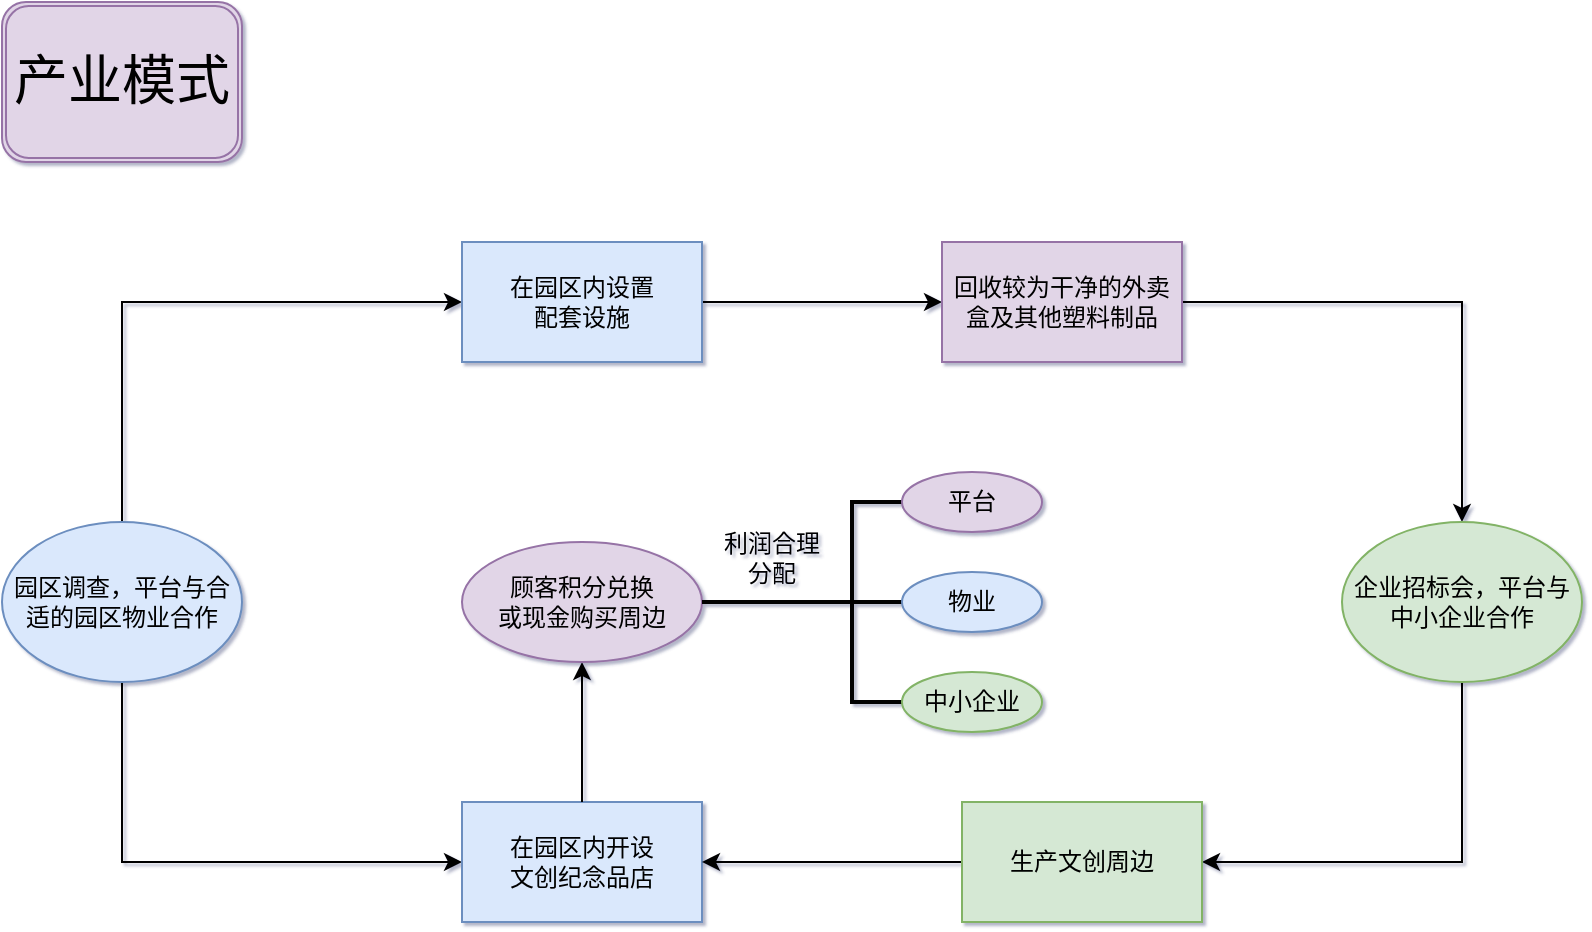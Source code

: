 <mxfile pages="1" version="11.2.4" type="github"><diagram id="Q_YM4gkHxdC8QlBH8kZO" name="第 1 页"><mxGraphModel dx="1955" dy="1088" grid="1" gridSize="10" guides="1" tooltips="1" connect="0" arrows="1" fold="1" page="1" pageScale="1" pageWidth="900" pageHeight="500" math="0" shadow="1"><root><mxCell id="0"/><mxCell id="1" parent="0"/><mxCell id="N6Gw3CndcfydvcmaPqN9-1" value="&lt;span style=&quot;font-size: 27px ; white-space: normal&quot;&gt;产业模式&lt;/span&gt;" style="shape=ext;double=1;rounded=1;whiteSpace=wrap;html=1;fillColor=#e1d5e7;strokeColor=#9673a6;" parent="1" vertex="1"><mxGeometry x="70" y="10" width="120" height="80" as="geometry"/></mxCell><mxCell id="N6Gw3CndcfydvcmaPqN9-2" value="" style="edgeStyle=orthogonalEdgeStyle;rounded=0;orthogonalLoop=1;jettySize=auto;html=1;entryX=0;entryY=0.5;entryDx=0;entryDy=0;" parent="1" source="N6Gw3CndcfydvcmaPqN9-4" target="N6Gw3CndcfydvcmaPqN9-7" edge="1"><mxGeometry relative="1" as="geometry"><mxPoint x="300.429" y="157.429" as="targetPoint"/><Array as="points"><mxPoint x="130" y="160"/></Array></mxGeometry></mxCell><mxCell id="N6Gw3CndcfydvcmaPqN9-3" value="" style="edgeStyle=orthogonalEdgeStyle;rounded=0;orthogonalLoop=1;jettySize=auto;html=1;entryX=0;entryY=0.5;entryDx=0;entryDy=0;" parent="1" source="N6Gw3CndcfydvcmaPqN9-4" target="N6Gw3CndcfydvcmaPqN9-5" edge="1"><mxGeometry relative="1" as="geometry"><mxPoint x="298.038" y="340" as="targetPoint"/><Array as="points"><mxPoint x="130" y="440"/><mxPoint x="300" y="440"/></Array></mxGeometry></mxCell><mxCell id="N6Gw3CndcfydvcmaPqN9-4" value="园区调查，平台与合适的园区物业合作" style="ellipse;whiteSpace=wrap;html=1;fillColor=#dae8fc;strokeColor=#6c8ebf;" parent="1" vertex="1"><mxGeometry x="70" y="270" width="120" height="80" as="geometry"/></mxCell><mxCell id="N6Gw3CndcfydvcmaPqN9-5" value="在园区内开设&lt;br&gt;文创纪念品店" style="rounded=0;whiteSpace=wrap;html=1;fillColor=#dae8fc;strokeColor=#6c8ebf;" parent="1" vertex="1"><mxGeometry x="300" y="410" width="120" height="60" as="geometry"/></mxCell><mxCell id="N6Gw3CndcfydvcmaPqN9-6" value="" style="edgeStyle=orthogonalEdgeStyle;rounded=0;orthogonalLoop=1;jettySize=auto;html=1;" parent="1" source="N6Gw3CndcfydvcmaPqN9-7" target="N6Gw3CndcfydvcmaPqN9-9" edge="1"><mxGeometry relative="1" as="geometry"/></mxCell><mxCell id="N6Gw3CndcfydvcmaPqN9-7" value="在园区内设置&lt;br&gt;配套设施" style="rounded=0;whiteSpace=wrap;html=1;fillColor=#dae8fc;strokeColor=#6c8ebf;" parent="1" vertex="1"><mxGeometry x="300" y="130" width="120" height="60" as="geometry"/></mxCell><mxCell id="N6Gw3CndcfydvcmaPqN9-8" value="" style="edgeStyle=orthogonalEdgeStyle;rounded=0;orthogonalLoop=1;jettySize=auto;html=1;entryX=0.5;entryY=0;entryDx=0;entryDy=0;" parent="1" source="N6Gw3CndcfydvcmaPqN9-9" target="N6Gw3CndcfydvcmaPqN9-11" edge="1"><mxGeometry relative="1" as="geometry"><mxPoint x="800.286" y="210" as="targetPoint"/></mxGeometry></mxCell><mxCell id="N6Gw3CndcfydvcmaPqN9-9" value="回收较为干净的外卖盒及其他塑料制品" style="rounded=0;whiteSpace=wrap;html=1;fillColor=#e1d5e7;strokeColor=#9673a6;" parent="1" vertex="1"><mxGeometry x="540" y="130" width="120" height="60" as="geometry"/></mxCell><mxCell id="N6Gw3CndcfydvcmaPqN9-10" value="" style="edgeStyle=orthogonalEdgeStyle;rounded=0;orthogonalLoop=1;jettySize=auto;html=1;entryX=1;entryY=0.5;entryDx=0;entryDy=0;" parent="1" source="N6Gw3CndcfydvcmaPqN9-11" target="N6Gw3CndcfydvcmaPqN9-13" edge="1"><mxGeometry relative="1" as="geometry"><mxPoint x="700" y="440" as="targetPoint"/><Array as="points"><mxPoint x="800" y="440"/></Array></mxGeometry></mxCell><mxCell id="N6Gw3CndcfydvcmaPqN9-11" value="企业招标会，平台与中小企业合作" style="ellipse;whiteSpace=wrap;html=1;fillColor=#d5e8d4;strokeColor=#82b366;" parent="1" vertex="1"><mxGeometry x="740" y="270" width="120" height="80" as="geometry"/></mxCell><mxCell id="N6Gw3CndcfydvcmaPqN9-12" value="" style="edgeStyle=orthogonalEdgeStyle;rounded=0;orthogonalLoop=1;jettySize=auto;html=1;entryX=1;entryY=0.5;entryDx=0;entryDy=0;" parent="1" source="N6Gw3CndcfydvcmaPqN9-13" target="N6Gw3CndcfydvcmaPqN9-5" edge="1"><mxGeometry relative="1" as="geometry"><mxPoint x="470" y="440" as="targetPoint"/></mxGeometry></mxCell><mxCell id="N6Gw3CndcfydvcmaPqN9-13" value="生产文创周边" style="rounded=0;whiteSpace=wrap;html=1;fillColor=#d5e8d4;strokeColor=#82b366;" parent="1" vertex="1"><mxGeometry x="550" y="410" width="120" height="60" as="geometry"/></mxCell><mxCell id="N6Gw3CndcfydvcmaPqN9-14" value="" style="endArrow=classic;html=1;exitX=0.5;exitY=0;exitDx=0;exitDy=0;entryX=0.5;entryY=1;entryDx=0;entryDy=0;" parent="1" source="N6Gw3CndcfydvcmaPqN9-5" target="N6Gw3CndcfydvcmaPqN9-15" edge="1"><mxGeometry width="50" height="50" relative="1" as="geometry"><mxPoint x="70" y="540" as="sourcePoint"/><mxPoint x="360" y="370" as="targetPoint"/></mxGeometry></mxCell><mxCell id="N6Gw3CndcfydvcmaPqN9-15" value="顾客积分兑换&lt;br&gt;或现金购买周边" style="ellipse;whiteSpace=wrap;html=1;fillColor=#e1d5e7;strokeColor=#9673a6;" parent="1" vertex="1"><mxGeometry x="300" y="280" width="120" height="60" as="geometry"/></mxCell><mxCell id="N6Gw3CndcfydvcmaPqN9-16" value="" style="strokeWidth=2;html=1;shape=mxgraph.flowchart.annotation_2;align=left;pointerEvents=1" parent="1" vertex="1"><mxGeometry x="470" y="260" width="50" height="100" as="geometry"/></mxCell><mxCell id="N6Gw3CndcfydvcmaPqN9-17" value="" style="endArrow=none;html=1;exitX=1;exitY=0.5;exitDx=0;exitDy=0;entryX=1;entryY=0.5;entryDx=0;entryDy=0;entryPerimeter=0;strokeWidth=2;" parent="1" source="N6Gw3CndcfydvcmaPqN9-15" target="N6Gw3CndcfydvcmaPqN9-16" edge="1"><mxGeometry width="50" height="50" relative="1" as="geometry"><mxPoint x="70" y="540" as="sourcePoint"/><mxPoint x="120" y="490" as="targetPoint"/></mxGeometry></mxCell><mxCell id="N6Gw3CndcfydvcmaPqN9-18" value="利润合理分配" style="text;html=1;strokeColor=none;fillColor=none;align=center;verticalAlign=middle;whiteSpace=wrap;rounded=0;" parent="1" vertex="1"><mxGeometry x="430" y="270" width="50" height="35" as="geometry"/></mxCell><mxCell id="N6Gw3CndcfydvcmaPqN9-19" value="平台" style="ellipse;whiteSpace=wrap;html=1;fillColor=#e1d5e7;strokeColor=#9673a6;" parent="1" vertex="1"><mxGeometry x="520" y="245" width="70" height="30" as="geometry"/></mxCell><mxCell id="N6Gw3CndcfydvcmaPqN9-20" value="物业" style="ellipse;whiteSpace=wrap;html=1;fillColor=#dae8fc;strokeColor=#6c8ebf;" parent="1" vertex="1"><mxGeometry x="520" y="295" width="70" height="30" as="geometry"/></mxCell><mxCell id="N6Gw3CndcfydvcmaPqN9-21" value="中小企业" style="ellipse;whiteSpace=wrap;html=1;fillColor=#d5e8d4;strokeColor=#82b366;" parent="1" vertex="1"><mxGeometry x="520" y="345" width="70" height="30" as="geometry"/></mxCell></root></mxGraphModel></diagram></mxfile>